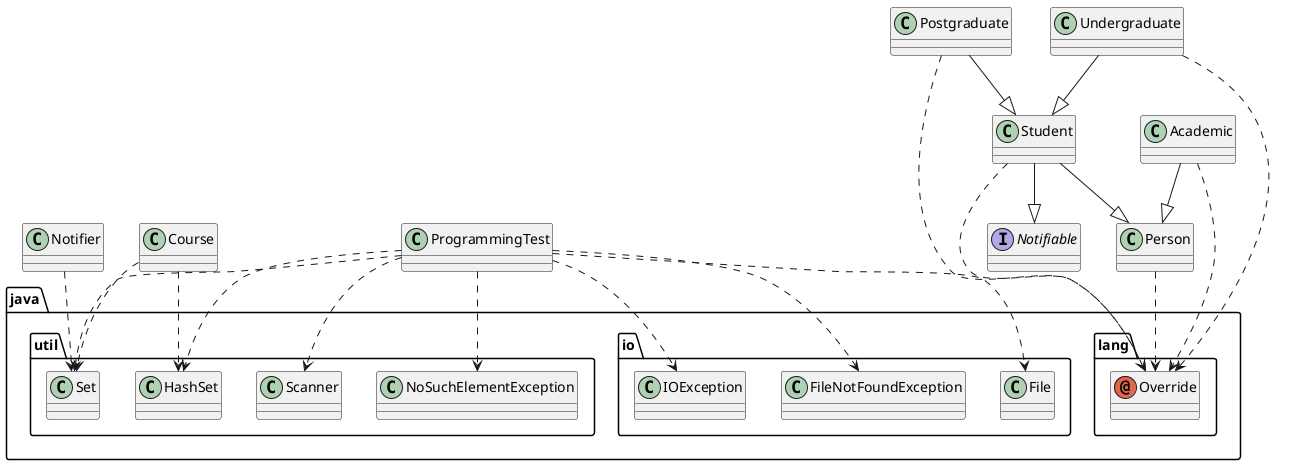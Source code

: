 @startuml
annotation java.lang.Override
class Academic
class Course
class Notifier
class Person
class Postgraduate
class ProgrammingTest
class Student
class Undergraduate
class java.io.File
class java.io.FileNotFoundException
class java.io.IOException
class java.util.HashSet
class java.util.NoSuchElementException
class java.util.Scanner
class java.util.Set
interface Notifiable
Academic ..> java.lang.Override
Academic --|> Person
Course ..> java.util.HashSet
Course ..> java.util.Set
Notifier ..> java.util.Set
Person ..> java.lang.Override
Postgraduate ..> java.lang.Override
Postgraduate --|> Student
ProgrammingTest ..> java.io.File
ProgrammingTest ..> java.io.FileNotFoundException
ProgrammingTest ..> java.io.IOException
ProgrammingTest ..> java.util.HashSet
ProgrammingTest ..> java.util.NoSuchElementException
ProgrammingTest ..> java.util.Scanner
ProgrammingTest ..> java.util.Set
Student ..> java.lang.Override
Student --|> Person
Student --|> Notifiable
Undergraduate ..> java.lang.Override
Undergraduate --|> Student
@enduml